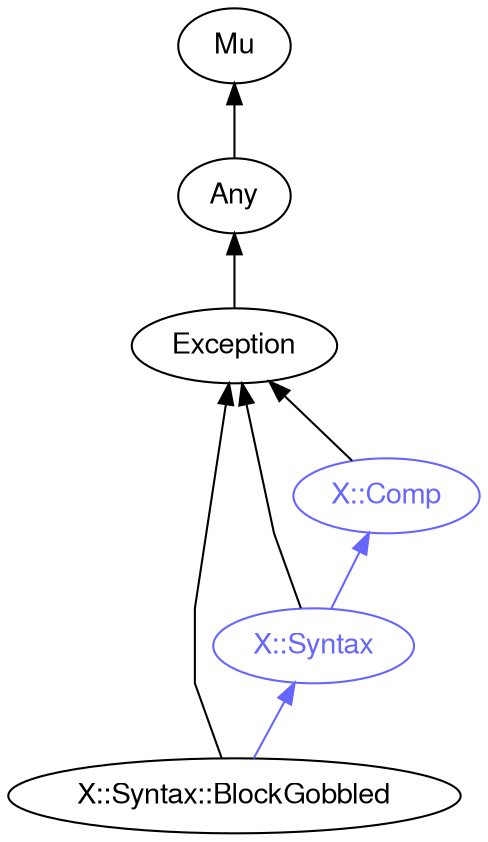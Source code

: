 digraph "perl6-type-graph" {
    rankdir=BT;
    splines=polyline;
    overlap=false; 
    // Types
    "X::Syntax::BlockGobbled" [color="#000000", fontcolor="#000000", href="/type/X::Syntax::BlockGobbled", fontname="FreeSans"];
    "Mu" [color="#000000", fontcolor="#000000", href="/type/Mu", fontname="FreeSans"];
    "Any" [color="#000000", fontcolor="#000000", href="/type/Any", fontname="FreeSans"];
    "Exception" [color="#000000", fontcolor="#000000", href="/type/Exception", fontname="FreeSans"];
    "X::Comp" [color="#6666FF", fontcolor="#6666FF", href="/type/X::Comp", fontname="FreeSans"];
    "X::Syntax" [color="#6666FF", fontcolor="#6666FF", href="/type/X::Syntax", fontname="FreeSans"];

    // Superclasses
    "X::Syntax::BlockGobbled" -> "Exception" [color="#000000"];
    "Any" -> "Mu" [color="#000000"];
    "Exception" -> "Any" [color="#000000"];
    "X::Comp" -> "Exception" [color="#000000"];
    "X::Syntax" -> "Exception" [color="#000000"];

    // Roles
    "X::Syntax::BlockGobbled" -> "X::Syntax" [color="#6666FF"];
    "X::Syntax" -> "X::Comp" [color="#6666FF"];
}
